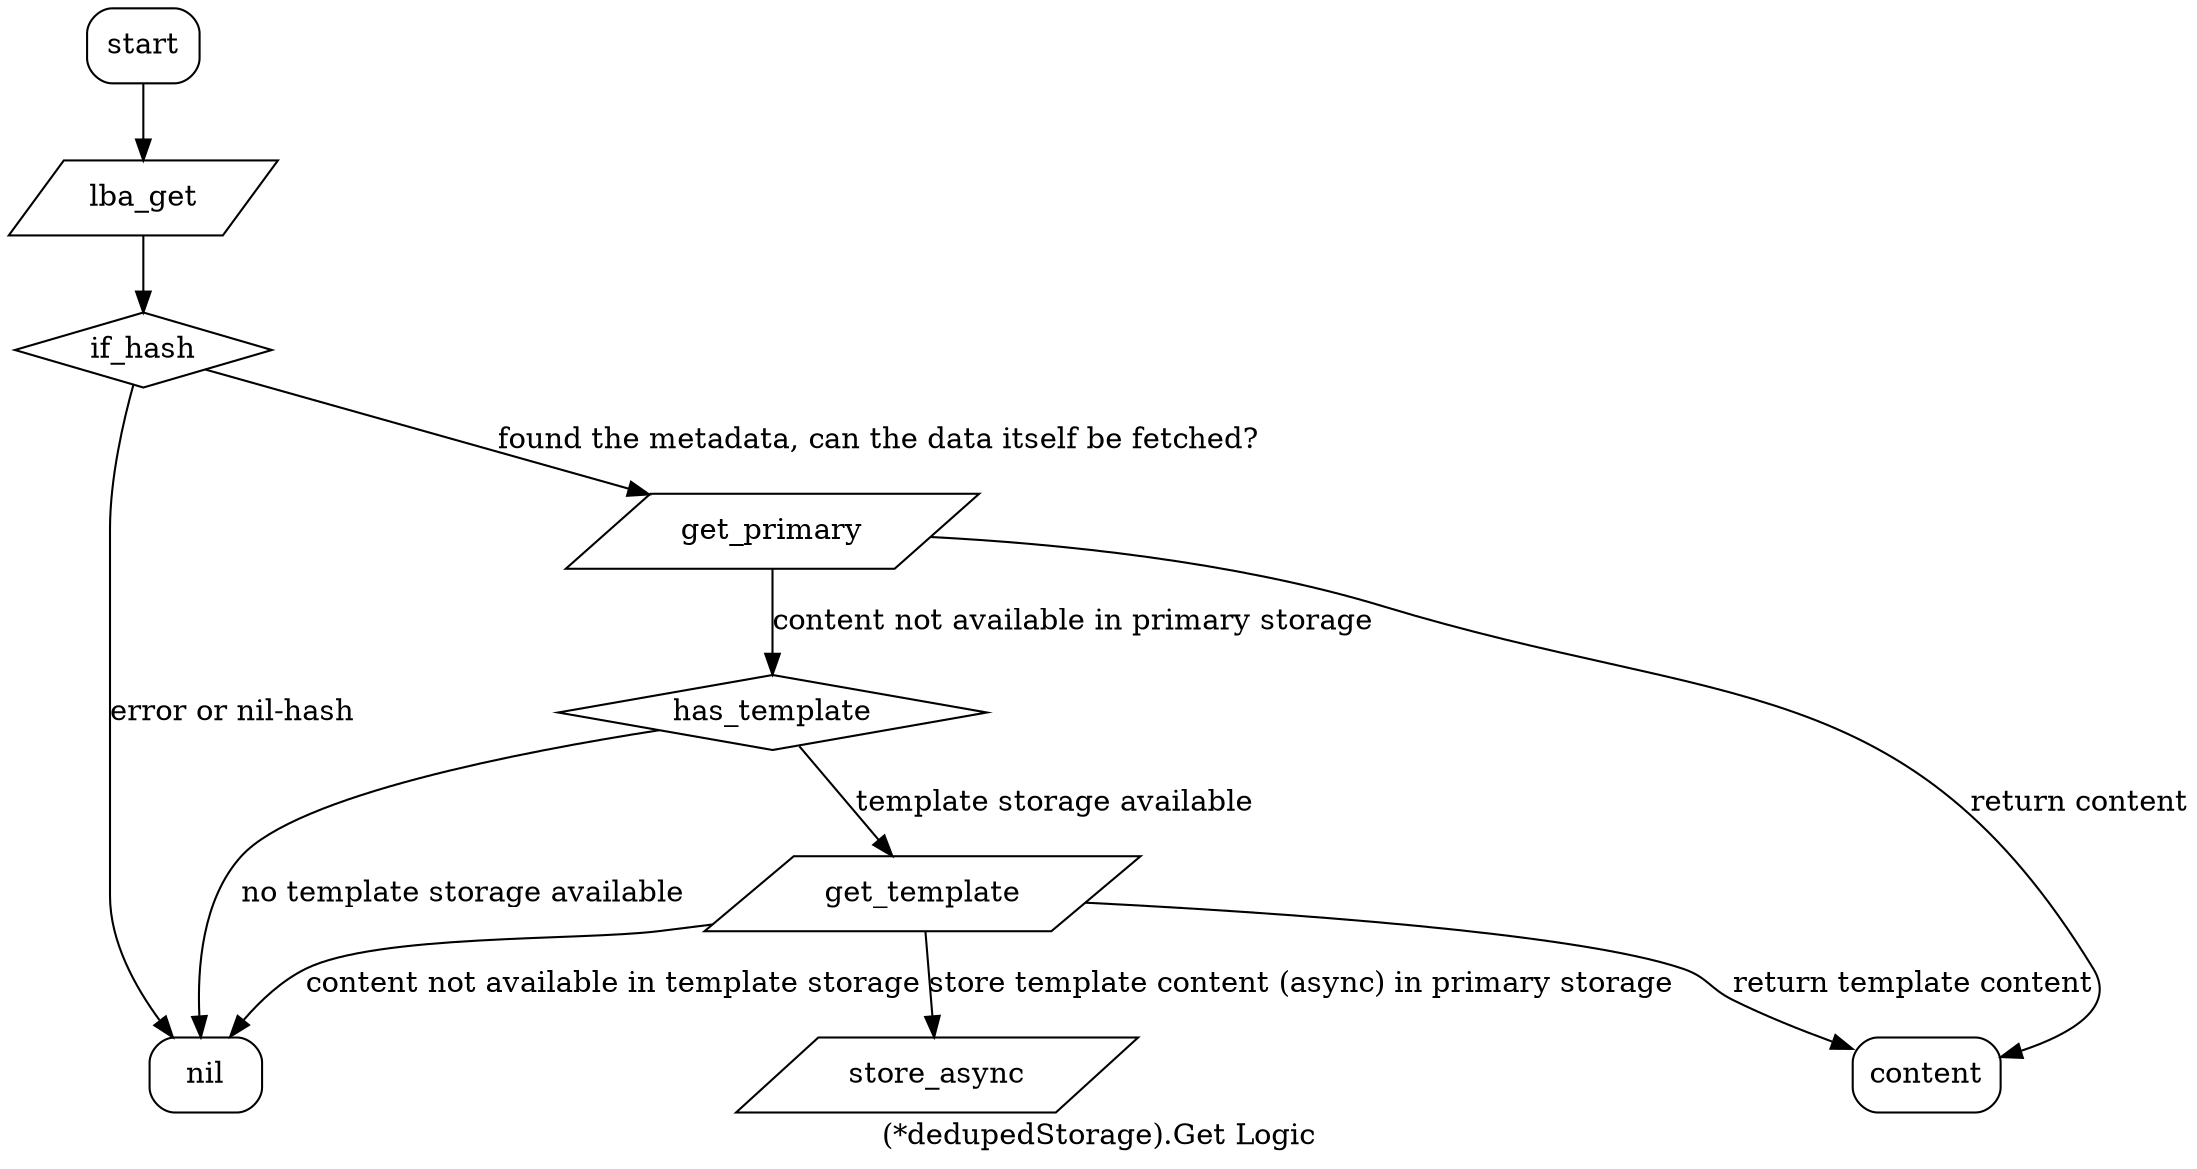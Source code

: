 digraph {
    label="(*dedupedStorage).Get Logic";
 
    node[shape="box", style="rounded"]
       start; content; nil;
    node[shape="parallelogram", style=""]
       lba_get; get_primary; get_template; store_async;
    node[shape="diamond", style=""]
       if_hash; has_template;
 
    start -> lba_get;
    lba_get -> if_hash;
    if_hash -> nil[label="error or nil-hash"];
    if_hash -> get_primary[label="found the metadata, can the data itself be fetched?"];
    get_primary -> content[label="return content"];
    get_primary -> has_template[label="content not available in primary storage"];
    has_template -> nil[label="no template storage available"];
    has_template -> get_template[label="template storage available"];
    get_template -> nil[label="content not available in template storage"];
    get_template -> store_async[label="store template content (async) in primary storage"];
    get_template -> content[label="return template content"];
}
